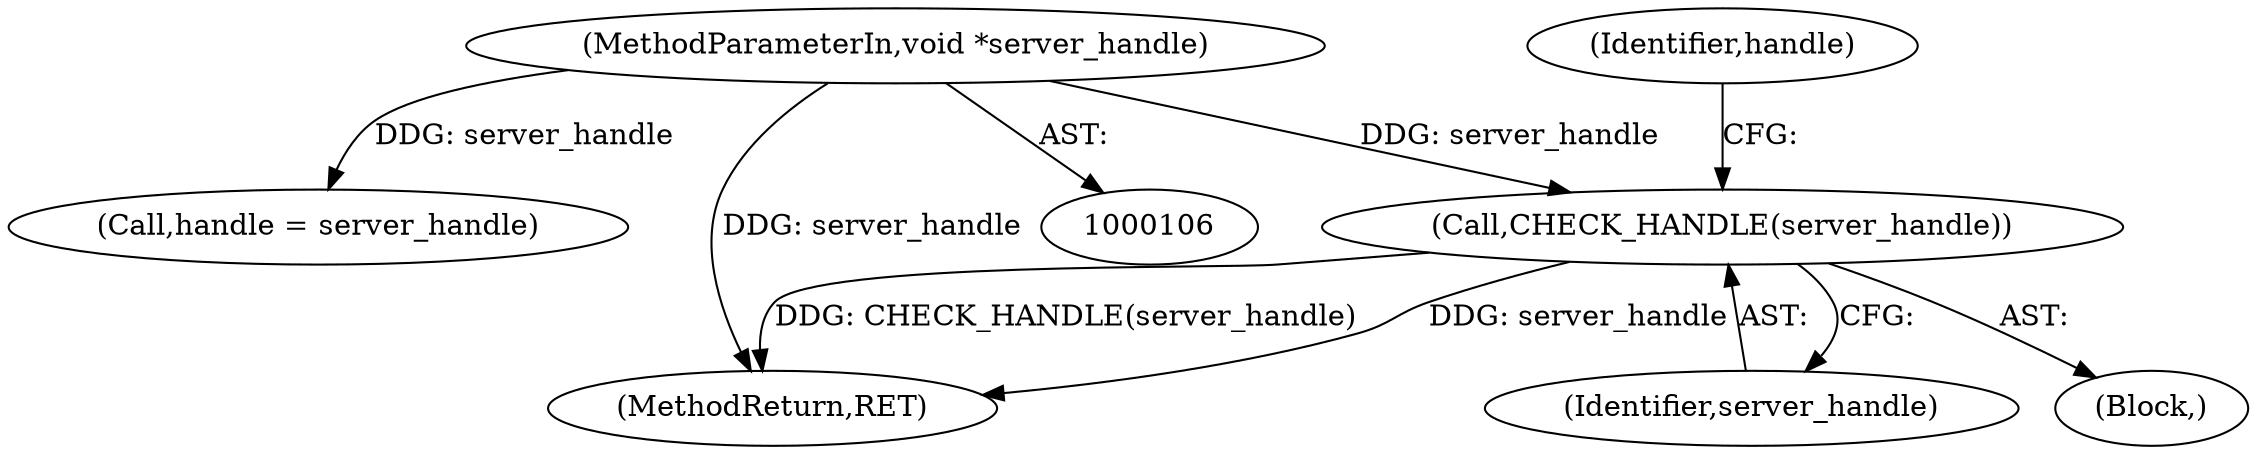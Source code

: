 digraph "0_krb5_b863de7fbf080b15e347a736fdda0a82d42f4f6b_0@pointer" {
"1000126" [label="(Call,CHECK_HANDLE(server_handle))"];
"1000107" [label="(MethodParameterIn,void *server_handle)"];
"1000123" [label="(Call,handle = server_handle)"];
"1000127" [label="(Identifier,server_handle)"];
"1000555" [label="(MethodReturn,RET)"];
"1000110" [label="(Block,)"];
"1000126" [label="(Call,CHECK_HANDLE(server_handle))"];
"1000107" [label="(MethodParameterIn,void *server_handle)"];
"1000130" [label="(Identifier,handle)"];
"1000126" -> "1000110"  [label="AST: "];
"1000126" -> "1000127"  [label="CFG: "];
"1000127" -> "1000126"  [label="AST: "];
"1000130" -> "1000126"  [label="CFG: "];
"1000126" -> "1000555"  [label="DDG: CHECK_HANDLE(server_handle)"];
"1000126" -> "1000555"  [label="DDG: server_handle"];
"1000107" -> "1000126"  [label="DDG: server_handle"];
"1000107" -> "1000106"  [label="AST: "];
"1000107" -> "1000555"  [label="DDG: server_handle"];
"1000107" -> "1000123"  [label="DDG: server_handle"];
}
